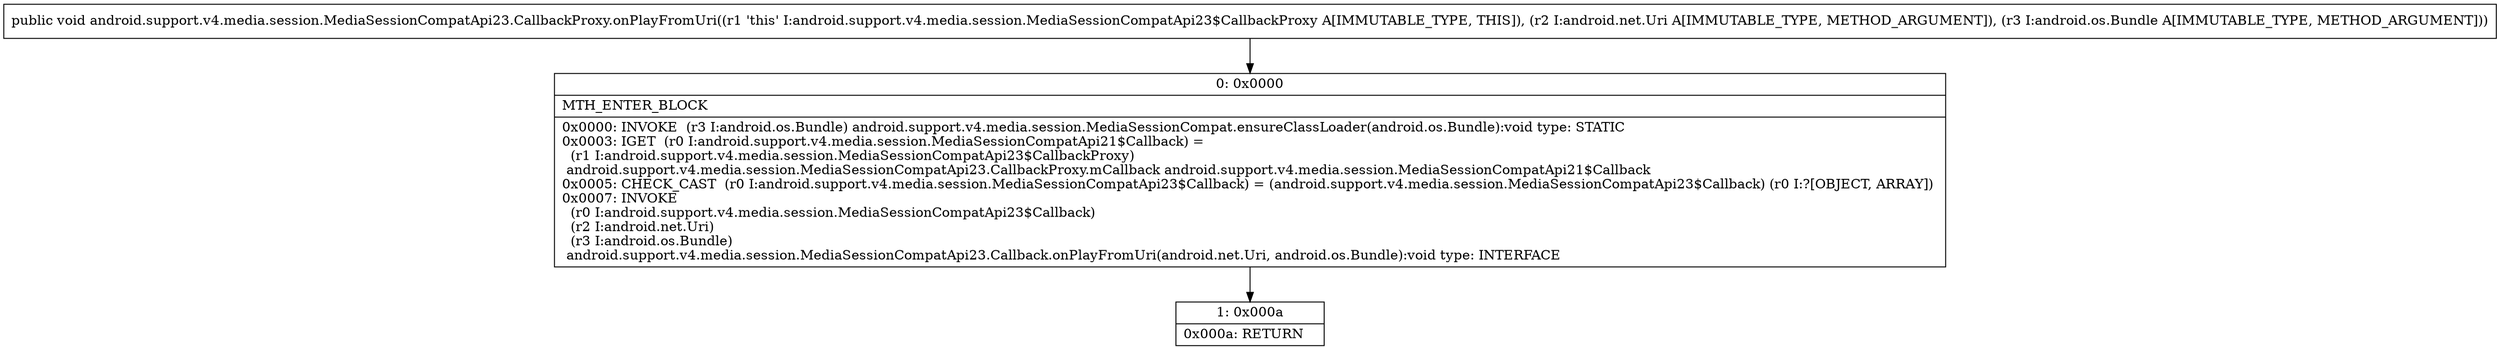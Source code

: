 digraph "CFG forandroid.support.v4.media.session.MediaSessionCompatApi23.CallbackProxy.onPlayFromUri(Landroid\/net\/Uri;Landroid\/os\/Bundle;)V" {
Node_0 [shape=record,label="{0\:\ 0x0000|MTH_ENTER_BLOCK\l|0x0000: INVOKE  (r3 I:android.os.Bundle) android.support.v4.media.session.MediaSessionCompat.ensureClassLoader(android.os.Bundle):void type: STATIC \l0x0003: IGET  (r0 I:android.support.v4.media.session.MediaSessionCompatApi21$Callback) = \l  (r1 I:android.support.v4.media.session.MediaSessionCompatApi23$CallbackProxy)\l android.support.v4.media.session.MediaSessionCompatApi23.CallbackProxy.mCallback android.support.v4.media.session.MediaSessionCompatApi21$Callback \l0x0005: CHECK_CAST  (r0 I:android.support.v4.media.session.MediaSessionCompatApi23$Callback) = (android.support.v4.media.session.MediaSessionCompatApi23$Callback) (r0 I:?[OBJECT, ARRAY]) \l0x0007: INVOKE  \l  (r0 I:android.support.v4.media.session.MediaSessionCompatApi23$Callback)\l  (r2 I:android.net.Uri)\l  (r3 I:android.os.Bundle)\l android.support.v4.media.session.MediaSessionCompatApi23.Callback.onPlayFromUri(android.net.Uri, android.os.Bundle):void type: INTERFACE \l}"];
Node_1 [shape=record,label="{1\:\ 0x000a|0x000a: RETURN   \l}"];
MethodNode[shape=record,label="{public void android.support.v4.media.session.MediaSessionCompatApi23.CallbackProxy.onPlayFromUri((r1 'this' I:android.support.v4.media.session.MediaSessionCompatApi23$CallbackProxy A[IMMUTABLE_TYPE, THIS]), (r2 I:android.net.Uri A[IMMUTABLE_TYPE, METHOD_ARGUMENT]), (r3 I:android.os.Bundle A[IMMUTABLE_TYPE, METHOD_ARGUMENT])) }"];
MethodNode -> Node_0;
Node_0 -> Node_1;
}


